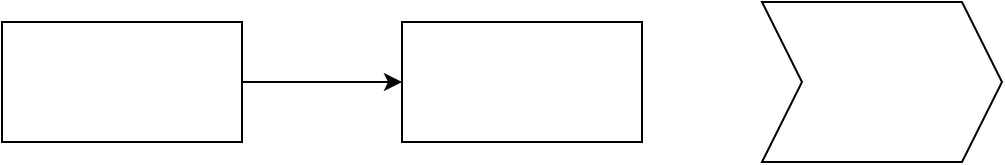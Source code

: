 <mxfile version="27.2.0">
  <diagram name="第 1 页" id="oU3m3Yl6Pv82fLqrvm7T">
    <mxGraphModel dx="1234" dy="760" grid="1" gridSize="10" guides="1" tooltips="1" connect="1" arrows="1" fold="1" page="1" pageScale="1" pageWidth="827" pageHeight="1169" math="0" shadow="0">
      <root>
        <mxCell id="0" />
        <mxCell id="1" parent="0" />
        <mxCell id="yNUn69hMunYBQeqswuP1-3" value="" style="edgeStyle=orthogonalEdgeStyle;rounded=0;orthogonalLoop=1;jettySize=auto;html=1;" parent="1" source="yNUn69hMunYBQeqswuP1-1" target="yNUn69hMunYBQeqswuP1-2" edge="1">
          <mxGeometry relative="1" as="geometry" />
        </mxCell>
        <mxCell id="yNUn69hMunYBQeqswuP1-1" value="" style="rounded=0;whiteSpace=wrap;html=1;" parent="1" vertex="1">
          <mxGeometry x="130" y="220" width="120" height="60" as="geometry" />
        </mxCell>
        <mxCell id="yNUn69hMunYBQeqswuP1-2" value="" style="rounded=0;whiteSpace=wrap;html=1;" parent="1" vertex="1">
          <mxGeometry x="330" y="220" width="120" height="60" as="geometry" />
        </mxCell>
        <mxCell id="yNUn69hMunYBQeqswuP1-4" value="" style="shape=step;perimeter=stepPerimeter;whiteSpace=wrap;html=1;fixedSize=1;" parent="1" vertex="1">
          <mxGeometry x="510" y="210" width="120" height="80" as="geometry" />
        </mxCell>
      </root>
    </mxGraphModel>
  </diagram>
</mxfile>
